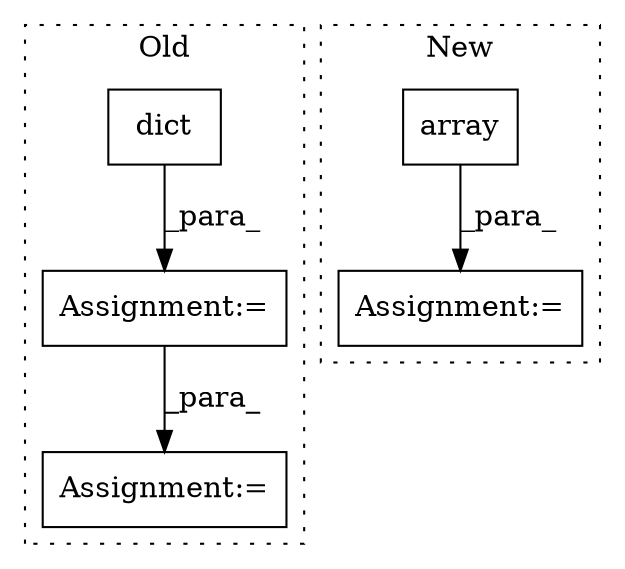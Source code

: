 digraph G {
subgraph cluster0 {
1 [label="dict" a="32" s="1221,1237" l="5,1" shape="box"];
3 [label="Assignment:=" a="7" s="1538" l="1" shape="box"];
5 [label="Assignment:=" a="7" s="1220" l="1" shape="box"];
label = "Old";
style="dotted";
}
subgraph cluster1 {
2 [label="array" a="32" s="1198,1221" l="6,1" shape="box"];
4 [label="Assignment:=" a="7" s="1191" l="1" shape="box"];
label = "New";
style="dotted";
}
1 -> 5 [label="_para_"];
2 -> 4 [label="_para_"];
5 -> 3 [label="_para_"];
}